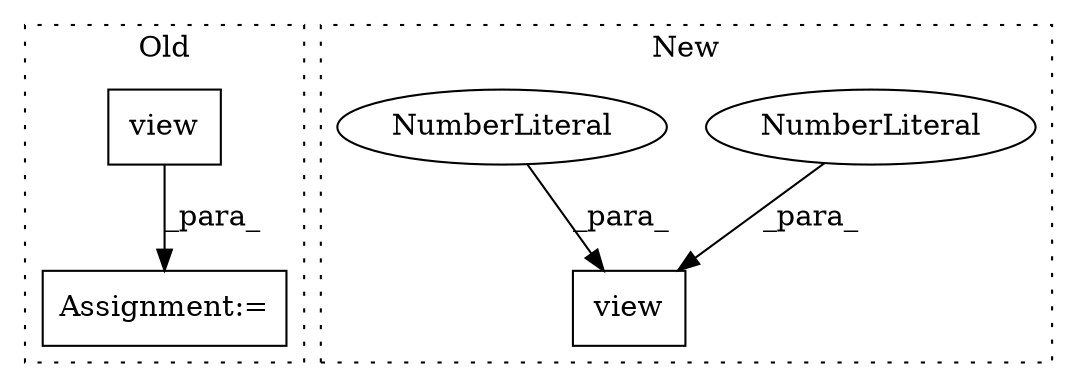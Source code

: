 digraph G {
subgraph cluster0 {
1 [label="view" a="32" s="712,724" l="5,1" shape="box"];
3 [label="Assignment:=" a="7" s="688" l="1" shape="box"];
label = "Old";
style="dotted";
}
subgraph cluster1 {
2 [label="view" a="32" s="610,622" l="5,1" shape="box"];
4 [label="NumberLiteral" a="34" s="619" l="1" shape="ellipse"];
5 [label="NumberLiteral" a="34" s="621" l="1" shape="ellipse"];
label = "New";
style="dotted";
}
1 -> 3 [label="_para_"];
4 -> 2 [label="_para_"];
5 -> 2 [label="_para_"];
}